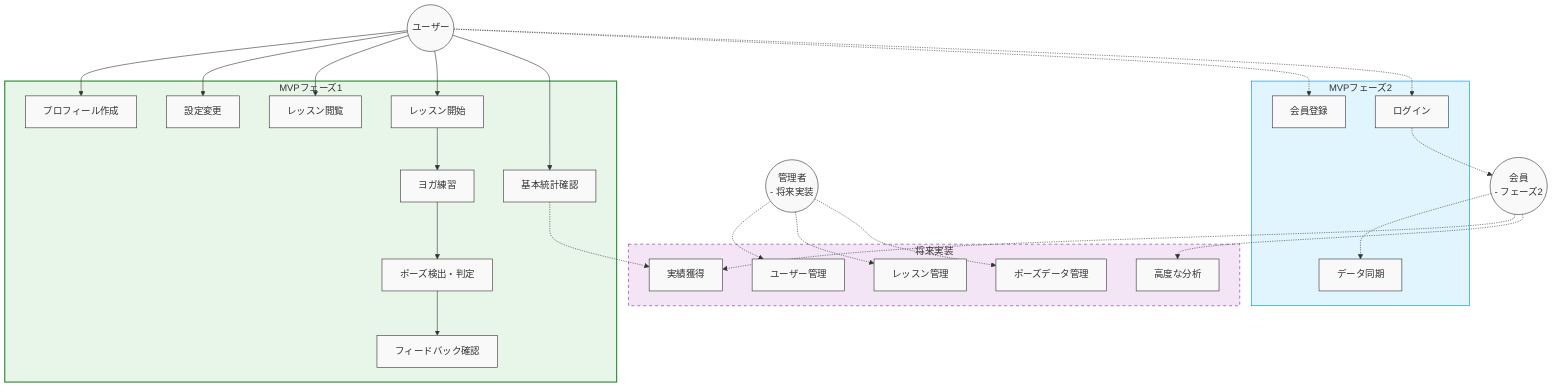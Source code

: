 flowchart TB
    %% アクター
    user((ユーザー))
    member((会員\n- フェーズ2))
    admin((管理者\n- 将来実装))
    
    %% MVPフェーズ1のユースケース
    createProfile[プロフィール作成]
    settings[設定変更]
    viewLesson[レッスン閲覧]
    startLesson[レッスン開始]
    practiceYoga[ヨガ練習]
    poseDetection[ポーズ検出・判定]
    viewFeedback[フィードバック確認]
    viewStats[基本統計確認]
    
    %% MVPフェーズ2のユースケース
    register[会員登録]
    login[ログイン]
    syncData[データ同期]
    
    %% 将来実装のユースケース
    achievement[実績獲得]
    manageUsers[ユーザー管理]
    manageLessons[レッスン管理]
    managePoses[ポーズデータ管理]
    advancedAnalytics[高度な分析]
    
    %% リレーションシップ - フェーズ1
    user --> createProfile
    user --> settings
    user --> viewLesson
    user --> startLesson
    startLesson --> practiceYoga
    practiceYoga --> poseDetection
    poseDetection --> viewFeedback
    user --> viewStats
    
    %% リレーションシップ - フェーズ2
    user -.-> register
    user -.-> login
    login -.-> member
    member -.-> syncData
    
    %% リレーションシップ - 将来実装
    member -.-> achievement
    viewStats -.-> achievement
    admin -.-> manageUsers
    admin -.-> manageLessons
    admin -.-> managePoses
    member -.-> advancedAnalytics
    
    %% グループ化
    subgraph MVPフェーズ1
        createProfile
        settings
        viewLesson
        startLesson
        practiceYoga
        poseDetection
        viewFeedback
        viewStats
    end
    
    subgraph MVPフェーズ2
        register
        login
        syncData
    end
    
    subgraph 将来実装
        achievement
        manageUsers
        manageLessons
        managePoses
        advancedAnalytics
    end
    
    classDef default fill:#f9f9f9,stroke:#333,stroke-width:1px;
    classDef phase1 fill:#e8f5e9,stroke:#388e3c,stroke-width:2px;
    classDef phase2 fill:#e1f5fe,stroke:#0288d1,stroke-width:1px;
    classDef future fill:#f3e5f5,stroke:#7b1fa2,stroke-width:1px,stroke-dasharray: 5 5;
    
    class MVPフェーズ1 phase1;
    class MVPフェーズ2 phase2;
    class 将来実装 future;